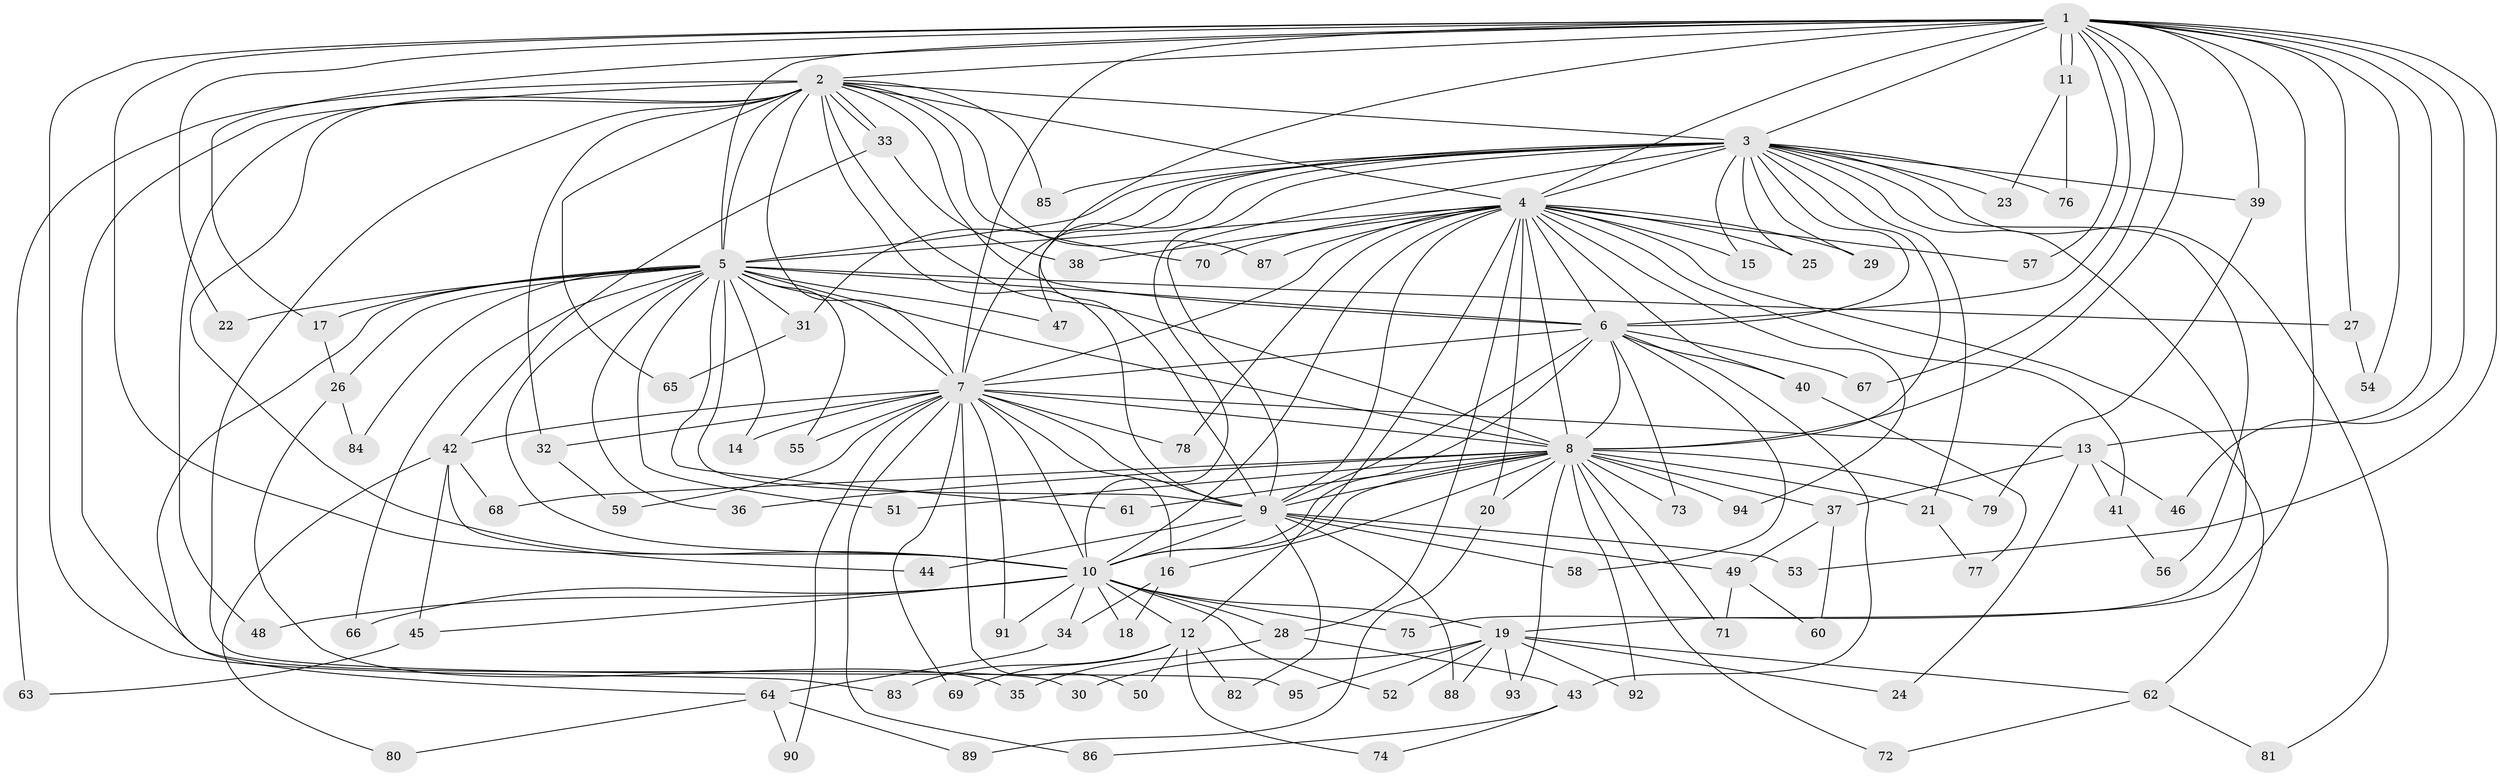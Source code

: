 // Generated by graph-tools (version 1.1) at 2025/13/03/09/25 04:13:53]
// undirected, 95 vertices, 215 edges
graph export_dot {
graph [start="1"]
  node [color=gray90,style=filled];
  1;
  2;
  3;
  4;
  5;
  6;
  7;
  8;
  9;
  10;
  11;
  12;
  13;
  14;
  15;
  16;
  17;
  18;
  19;
  20;
  21;
  22;
  23;
  24;
  25;
  26;
  27;
  28;
  29;
  30;
  31;
  32;
  33;
  34;
  35;
  36;
  37;
  38;
  39;
  40;
  41;
  42;
  43;
  44;
  45;
  46;
  47;
  48;
  49;
  50;
  51;
  52;
  53;
  54;
  55;
  56;
  57;
  58;
  59;
  60;
  61;
  62;
  63;
  64;
  65;
  66;
  67;
  68;
  69;
  70;
  71;
  72;
  73;
  74;
  75;
  76;
  77;
  78;
  79;
  80;
  81;
  82;
  83;
  84;
  85;
  86;
  87;
  88;
  89;
  90;
  91;
  92;
  93;
  94;
  95;
  1 -- 2;
  1 -- 3;
  1 -- 4;
  1 -- 5;
  1 -- 6;
  1 -- 7;
  1 -- 8;
  1 -- 9;
  1 -- 10;
  1 -- 11;
  1 -- 11;
  1 -- 13;
  1 -- 17;
  1 -- 19;
  1 -- 22;
  1 -- 27;
  1 -- 39;
  1 -- 46;
  1 -- 53;
  1 -- 54;
  1 -- 57;
  1 -- 67;
  1 -- 83;
  2 -- 3;
  2 -- 4;
  2 -- 5;
  2 -- 6;
  2 -- 7;
  2 -- 8;
  2 -- 9;
  2 -- 10;
  2 -- 30;
  2 -- 32;
  2 -- 33;
  2 -- 33;
  2 -- 48;
  2 -- 63;
  2 -- 65;
  2 -- 70;
  2 -- 85;
  2 -- 87;
  2 -- 95;
  3 -- 4;
  3 -- 5;
  3 -- 6;
  3 -- 7;
  3 -- 8;
  3 -- 9;
  3 -- 10;
  3 -- 15;
  3 -- 21;
  3 -- 23;
  3 -- 25;
  3 -- 29;
  3 -- 31;
  3 -- 39;
  3 -- 47;
  3 -- 56;
  3 -- 75;
  3 -- 76;
  3 -- 81;
  3 -- 85;
  4 -- 5;
  4 -- 6;
  4 -- 7;
  4 -- 8;
  4 -- 9;
  4 -- 10;
  4 -- 12;
  4 -- 15;
  4 -- 20;
  4 -- 25;
  4 -- 28;
  4 -- 29;
  4 -- 38;
  4 -- 40;
  4 -- 41;
  4 -- 57;
  4 -- 62;
  4 -- 70;
  4 -- 78;
  4 -- 87;
  4 -- 94;
  5 -- 6;
  5 -- 7;
  5 -- 8;
  5 -- 9;
  5 -- 10;
  5 -- 14;
  5 -- 17;
  5 -- 22;
  5 -- 26;
  5 -- 27;
  5 -- 31;
  5 -- 36;
  5 -- 47;
  5 -- 51;
  5 -- 55;
  5 -- 61;
  5 -- 64;
  5 -- 66;
  5 -- 84;
  6 -- 7;
  6 -- 8;
  6 -- 9;
  6 -- 10;
  6 -- 40;
  6 -- 43;
  6 -- 58;
  6 -- 67;
  6 -- 73;
  7 -- 8;
  7 -- 9;
  7 -- 10;
  7 -- 13;
  7 -- 14;
  7 -- 16;
  7 -- 32;
  7 -- 42;
  7 -- 50;
  7 -- 55;
  7 -- 59;
  7 -- 69;
  7 -- 78;
  7 -- 86;
  7 -- 90;
  7 -- 91;
  8 -- 9;
  8 -- 10;
  8 -- 16;
  8 -- 20;
  8 -- 21;
  8 -- 36;
  8 -- 37;
  8 -- 51;
  8 -- 61;
  8 -- 68;
  8 -- 71;
  8 -- 72;
  8 -- 73;
  8 -- 79;
  8 -- 92;
  8 -- 93;
  8 -- 94;
  9 -- 10;
  9 -- 44;
  9 -- 49;
  9 -- 53;
  9 -- 58;
  9 -- 82;
  9 -- 88;
  10 -- 12;
  10 -- 18;
  10 -- 19;
  10 -- 28;
  10 -- 34;
  10 -- 45;
  10 -- 48;
  10 -- 52;
  10 -- 66;
  10 -- 75;
  10 -- 91;
  11 -- 23;
  11 -- 76;
  12 -- 50;
  12 -- 69;
  12 -- 74;
  12 -- 82;
  12 -- 83;
  13 -- 24;
  13 -- 37;
  13 -- 41;
  13 -- 46;
  16 -- 18;
  16 -- 34;
  17 -- 26;
  19 -- 24;
  19 -- 30;
  19 -- 52;
  19 -- 62;
  19 -- 88;
  19 -- 92;
  19 -- 93;
  19 -- 95;
  20 -- 89;
  21 -- 77;
  26 -- 35;
  26 -- 84;
  27 -- 54;
  28 -- 35;
  28 -- 43;
  31 -- 65;
  32 -- 59;
  33 -- 38;
  33 -- 42;
  34 -- 64;
  37 -- 49;
  37 -- 60;
  39 -- 79;
  40 -- 77;
  41 -- 56;
  42 -- 44;
  42 -- 45;
  42 -- 68;
  42 -- 80;
  43 -- 74;
  43 -- 86;
  45 -- 63;
  49 -- 60;
  49 -- 71;
  62 -- 72;
  62 -- 81;
  64 -- 80;
  64 -- 89;
  64 -- 90;
}
